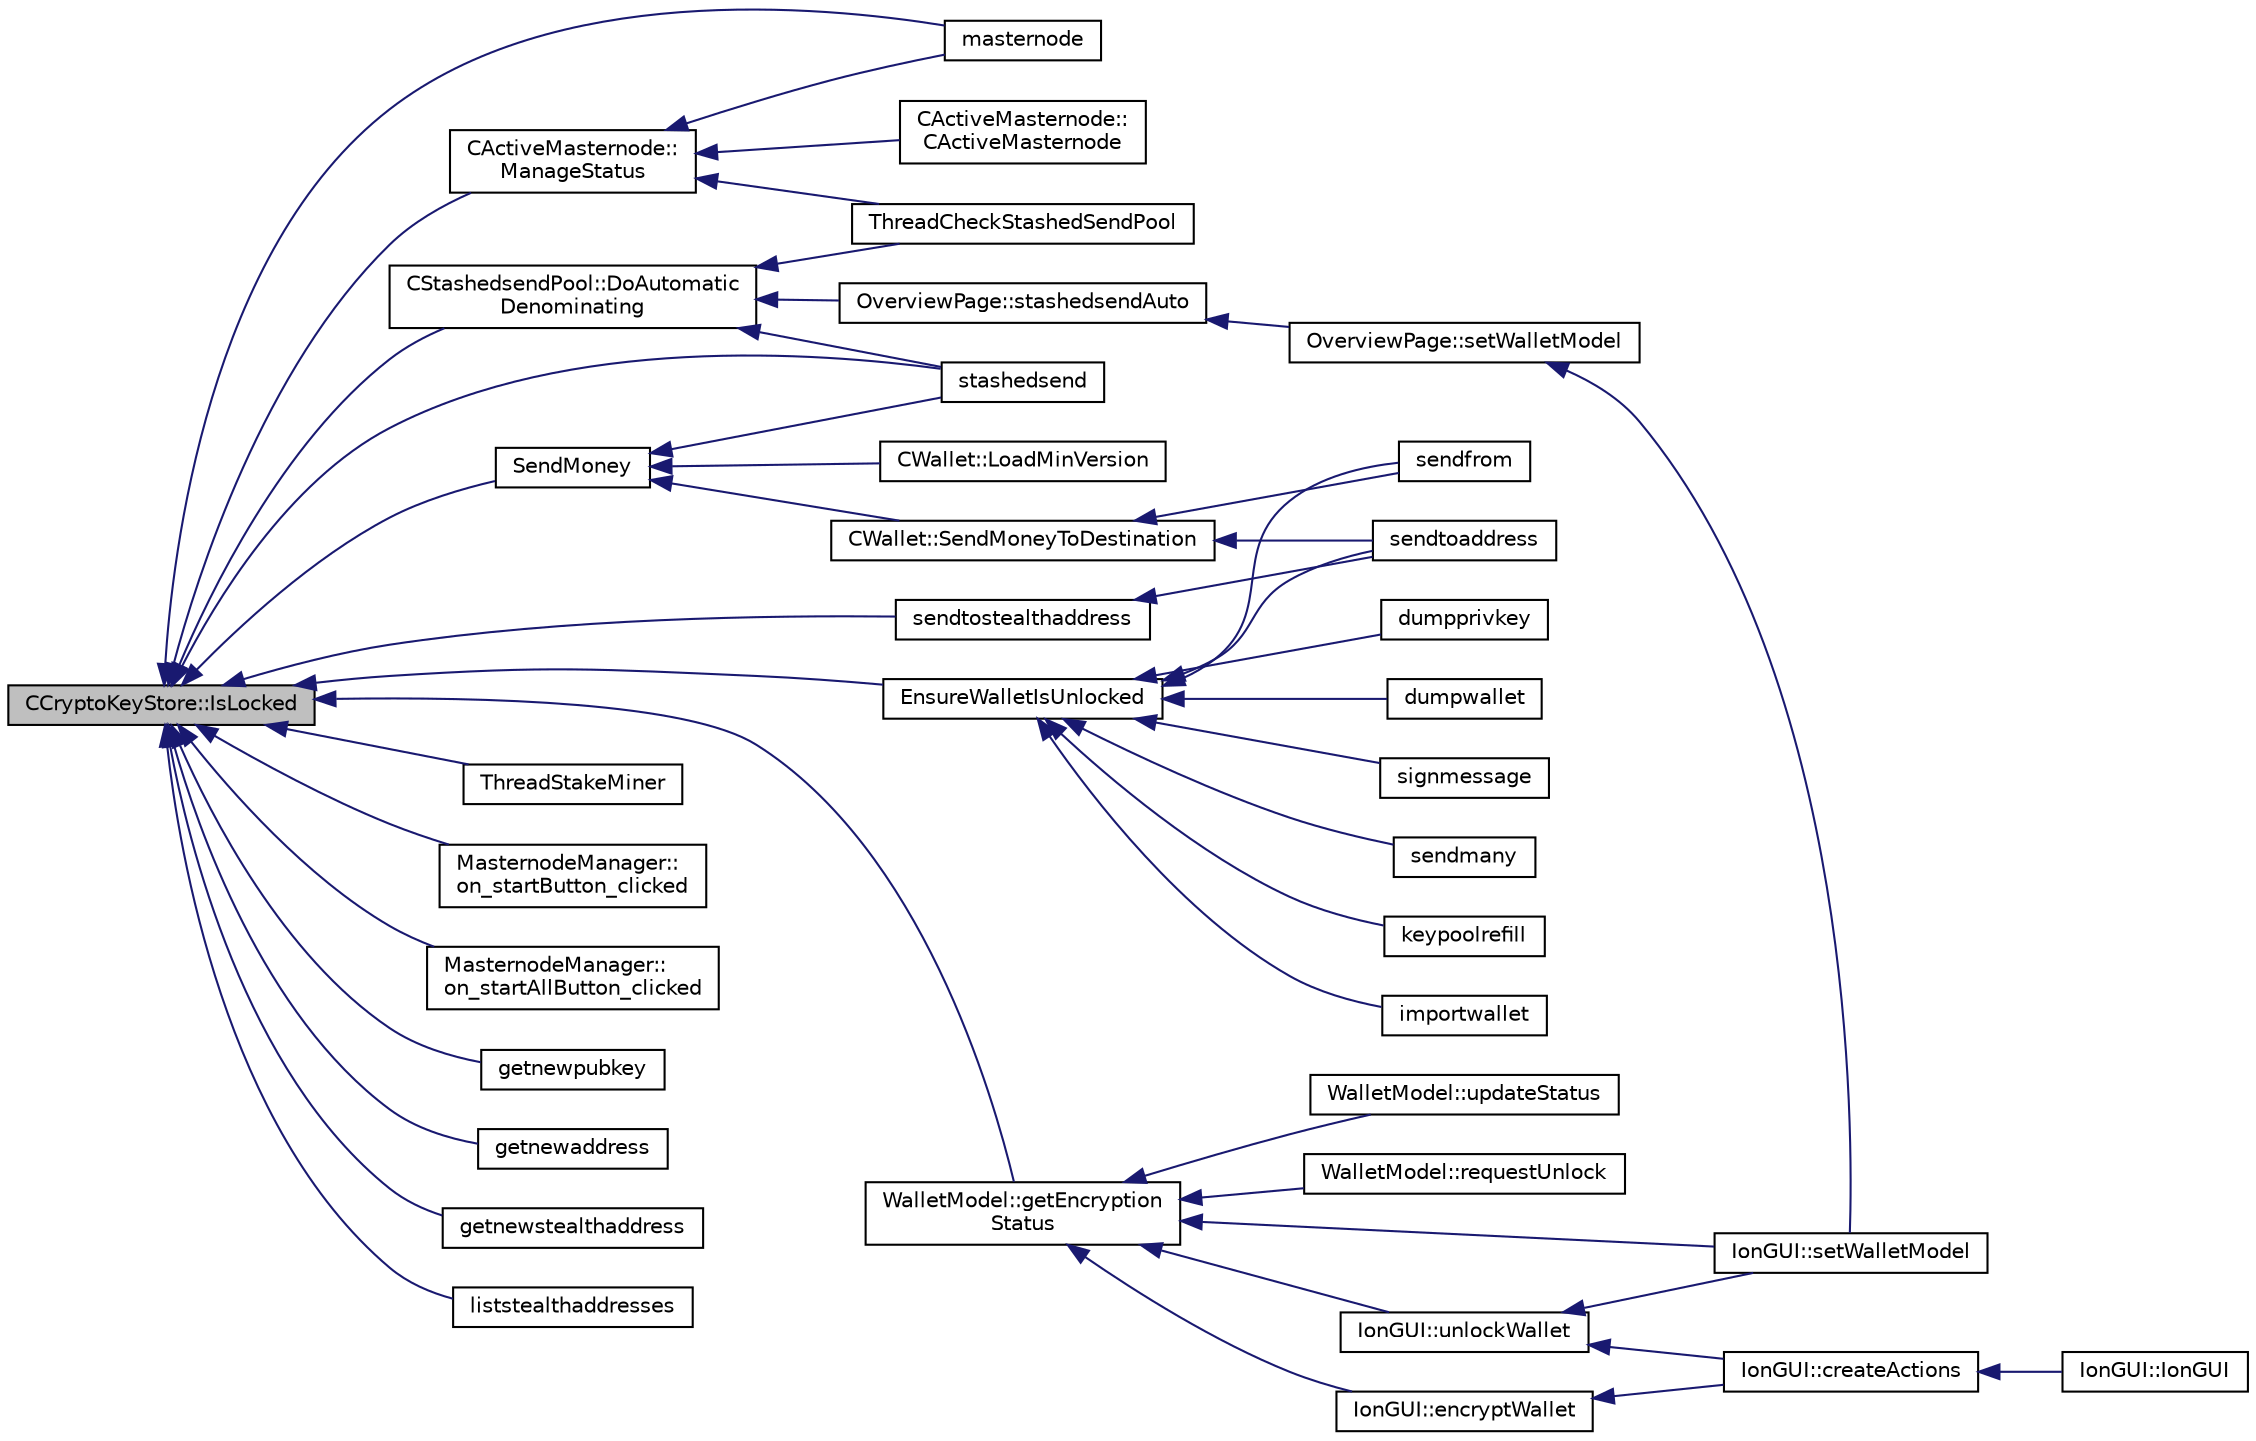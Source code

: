 digraph "CCryptoKeyStore::IsLocked"
{
  edge [fontname="Helvetica",fontsize="10",labelfontname="Helvetica",labelfontsize="10"];
  node [fontname="Helvetica",fontsize="10",shape=record];
  rankdir="LR";
  Node139 [label="CCryptoKeyStore::IsLocked",height=0.2,width=0.4,color="black", fillcolor="grey75", style="filled", fontcolor="black"];
  Node139 -> Node140 [dir="back",color="midnightblue",fontsize="10",style="solid",fontname="Helvetica"];
  Node140 [label="CActiveMasternode::\lManageStatus",height=0.2,width=0.4,color="black", fillcolor="white", style="filled",URL="$d9/d29/class_c_active_masternode.html#a8004b3b2100da7dcfedbd1e959633e51"];
  Node140 -> Node141 [dir="back",color="midnightblue",fontsize="10",style="solid",fontname="Helvetica"];
  Node141 [label="CActiveMasternode::\lCActiveMasternode",height=0.2,width=0.4,color="black", fillcolor="white", style="filled",URL="$d9/d29/class_c_active_masternode.html#a7ffb946d1b2aad0054d3b3efce8c0543"];
  Node140 -> Node142 [dir="back",color="midnightblue",fontsize="10",style="solid",fontname="Helvetica"];
  Node142 [label="masternode",height=0.2,width=0.4,color="black", fillcolor="white", style="filled",URL="$d5/d6b/rpcstashedsend_8cpp.html#a30609e443aeb47c29ed0878d16b1b5e1"];
  Node140 -> Node143 [dir="back",color="midnightblue",fontsize="10",style="solid",fontname="Helvetica"];
  Node143 [label="ThreadCheckStashedSendPool",height=0.2,width=0.4,color="black", fillcolor="white", style="filled",URL="$d9/dbc/stashedsend_8h.html#ab583ddc86effded8432ea5387f77d883"];
  Node139 -> Node144 [dir="back",color="midnightblue",fontsize="10",style="solid",fontname="Helvetica"];
  Node144 [label="ThreadStakeMiner",height=0.2,width=0.4,color="black", fillcolor="white", style="filled",URL="$d6/de3/miner_8cpp.html#a31faece5ef0e403969b3d3debd79b352"];
  Node139 -> Node145 [dir="back",color="midnightblue",fontsize="10",style="solid",fontname="Helvetica"];
  Node145 [label="MasternodeManager::\lon_startButton_clicked",height=0.2,width=0.4,color="black", fillcolor="white", style="filled",URL="$d9/d70/class_masternode_manager.html#a83f5cf149fdaf6d7fce1a3378611c3f9"];
  Node139 -> Node146 [dir="back",color="midnightblue",fontsize="10",style="solid",fontname="Helvetica"];
  Node146 [label="MasternodeManager::\lon_startAllButton_clicked",height=0.2,width=0.4,color="black", fillcolor="white", style="filled",URL="$d9/d70/class_masternode_manager.html#aad77095fab625d3a02afa52696f64e2f"];
  Node139 -> Node147 [dir="back",color="midnightblue",fontsize="10",style="solid",fontname="Helvetica"];
  Node147 [label="WalletModel::getEncryption\lStatus",height=0.2,width=0.4,color="black", fillcolor="white", style="filled",URL="$d4/d27/class_wallet_model.html#aa89632d2019414f2ab85674cd4d01398"];
  Node147 -> Node148 [dir="back",color="midnightblue",fontsize="10",style="solid",fontname="Helvetica"];
  Node148 [label="IonGUI::setWalletModel",height=0.2,width=0.4,color="black", fillcolor="white", style="filled",URL="$dc/d0b/class_ion_g_u_i.html#a37f87db65498b036d387c705a749c45d",tooltip="Set the wallet model. "];
  Node147 -> Node149 [dir="back",color="midnightblue",fontsize="10",style="solid",fontname="Helvetica"];
  Node149 [label="IonGUI::encryptWallet",height=0.2,width=0.4,color="black", fillcolor="white", style="filled",URL="$dc/d0b/class_ion_g_u_i.html#aba2c7fde3006b9ac0e5e4247c7a74515",tooltip="Encrypt the wallet. "];
  Node149 -> Node150 [dir="back",color="midnightblue",fontsize="10",style="solid",fontname="Helvetica"];
  Node150 [label="IonGUI::createActions",height=0.2,width=0.4,color="black", fillcolor="white", style="filled",URL="$dc/d0b/class_ion_g_u_i.html#a5a5e1c2fbc2fec3d925d654c61a8b252",tooltip="Create the main UI actions. "];
  Node150 -> Node151 [dir="back",color="midnightblue",fontsize="10",style="solid",fontname="Helvetica"];
  Node151 [label="IonGUI::IonGUI",height=0.2,width=0.4,color="black", fillcolor="white", style="filled",URL="$dc/d0b/class_ion_g_u_i.html#ad0e22e4901b039bcc987ef0328c8c5d4"];
  Node147 -> Node152 [dir="back",color="midnightblue",fontsize="10",style="solid",fontname="Helvetica"];
  Node152 [label="IonGUI::unlockWallet",height=0.2,width=0.4,color="black", fillcolor="white", style="filled",URL="$dc/d0b/class_ion_g_u_i.html#a89d89883fff15f835ff2b7a550a10ac2",tooltip="Ask for passphrase to unlock wallet temporarily. "];
  Node152 -> Node150 [dir="back",color="midnightblue",fontsize="10",style="solid",fontname="Helvetica"];
  Node152 -> Node148 [dir="back",color="midnightblue",fontsize="10",style="solid",fontname="Helvetica"];
  Node147 -> Node153 [dir="back",color="midnightblue",fontsize="10",style="solid",fontname="Helvetica"];
  Node153 [label="WalletModel::updateStatus",height=0.2,width=0.4,color="black", fillcolor="white", style="filled",URL="$d4/d27/class_wallet_model.html#a89180a13e5b0c2ca7732164b9dec3806"];
  Node147 -> Node154 [dir="back",color="midnightblue",fontsize="10",style="solid",fontname="Helvetica"];
  Node154 [label="WalletModel::requestUnlock",height=0.2,width=0.4,color="black", fillcolor="white", style="filled",URL="$d4/d27/class_wallet_model.html#ae98eaede9493625ce778a0a873b3d124"];
  Node139 -> Node155 [dir="back",color="midnightblue",fontsize="10",style="solid",fontname="Helvetica"];
  Node155 [label="SendMoney",height=0.2,width=0.4,color="black", fillcolor="white", style="filled",URL="$d5/d6b/rpcstashedsend_8cpp.html#a49669702f73a24c1d1dc5a08d7c0785f"];
  Node155 -> Node156 [dir="back",color="midnightblue",fontsize="10",style="solid",fontname="Helvetica"];
  Node156 [label="stashedsend",height=0.2,width=0.4,color="black", fillcolor="white", style="filled",URL="$d5/d6b/rpcstashedsend_8cpp.html#a5a7cb1ad55aeaa8bcbb5172e9153a75a"];
  Node155 -> Node157 [dir="back",color="midnightblue",fontsize="10",style="solid",fontname="Helvetica"];
  Node157 [label="CWallet::SendMoneyToDestination",height=0.2,width=0.4,color="black", fillcolor="white", style="filled",URL="$d2/de5/class_c_wallet.html#aad5d55fc472f6b9ccbec5af0a7246d60"];
  Node157 -> Node158 [dir="back",color="midnightblue",fontsize="10",style="solid",fontname="Helvetica"];
  Node158 [label="sendtoaddress",height=0.2,width=0.4,color="black", fillcolor="white", style="filled",URL="$df/d1d/rpcwallet_8cpp.html#a134064858f9cfa4775a6ae34cac2b133"];
  Node157 -> Node159 [dir="back",color="midnightblue",fontsize="10",style="solid",fontname="Helvetica"];
  Node159 [label="sendfrom",height=0.2,width=0.4,color="black", fillcolor="white", style="filled",URL="$df/d1d/rpcwallet_8cpp.html#a845eaefd9ec7752b1145c183205524d0"];
  Node155 -> Node160 [dir="back",color="midnightblue",fontsize="10",style="solid",fontname="Helvetica"];
  Node160 [label="CWallet::LoadMinVersion",height=0.2,width=0.4,color="black", fillcolor="white", style="filled",URL="$d2/de5/class_c_wallet.html#a88317da8dab80135b8db73e945e15b60"];
  Node139 -> Node156 [dir="back",color="midnightblue",fontsize="10",style="solid",fontname="Helvetica"];
  Node139 -> Node142 [dir="back",color="midnightblue",fontsize="10",style="solid",fontname="Helvetica"];
  Node139 -> Node161 [dir="back",color="midnightblue",fontsize="10",style="solid",fontname="Helvetica"];
  Node161 [label="EnsureWalletIsUnlocked",height=0.2,width=0.4,color="black", fillcolor="white", style="filled",URL="$df/d1d/rpcwallet_8cpp.html#a8f837f6d506b9719cef93188db00fd3c"];
  Node161 -> Node162 [dir="back",color="midnightblue",fontsize="10",style="solid",fontname="Helvetica"];
  Node162 [label="importwallet",height=0.2,width=0.4,color="black", fillcolor="white", style="filled",URL="$dc/dbf/rpcdump_8cpp.html#a2566d5c9dd1938b74e70398cdb3ac5c1"];
  Node161 -> Node163 [dir="back",color="midnightblue",fontsize="10",style="solid",fontname="Helvetica"];
  Node163 [label="dumpprivkey",height=0.2,width=0.4,color="black", fillcolor="white", style="filled",URL="$dc/dbf/rpcdump_8cpp.html#a4010fb238298e15c540d3e5ecd60f858"];
  Node161 -> Node164 [dir="back",color="midnightblue",fontsize="10",style="solid",fontname="Helvetica"];
  Node164 [label="dumpwallet",height=0.2,width=0.4,color="black", fillcolor="white", style="filled",URL="$dc/dbf/rpcdump_8cpp.html#a831ddf746d4f2500ba6f6c07f63445cd"];
  Node161 -> Node158 [dir="back",color="midnightblue",fontsize="10",style="solid",fontname="Helvetica"];
  Node161 -> Node165 [dir="back",color="midnightblue",fontsize="10",style="solid",fontname="Helvetica"];
  Node165 [label="signmessage",height=0.2,width=0.4,color="black", fillcolor="white", style="filled",URL="$df/d1d/rpcwallet_8cpp.html#a315b42a2c859c4b50a54c1b05984928c"];
  Node161 -> Node159 [dir="back",color="midnightblue",fontsize="10",style="solid",fontname="Helvetica"];
  Node161 -> Node166 [dir="back",color="midnightblue",fontsize="10",style="solid",fontname="Helvetica"];
  Node166 [label="sendmany",height=0.2,width=0.4,color="black", fillcolor="white", style="filled",URL="$df/d1d/rpcwallet_8cpp.html#adeb5f23f20fb4e589dab23cadf75c92d"];
  Node161 -> Node167 [dir="back",color="midnightblue",fontsize="10",style="solid",fontname="Helvetica"];
  Node167 [label="keypoolrefill",height=0.2,width=0.4,color="black", fillcolor="white", style="filled",URL="$df/d1d/rpcwallet_8cpp.html#afe8615fcf2c8e5319166c2fa8c638e08"];
  Node139 -> Node168 [dir="back",color="midnightblue",fontsize="10",style="solid",fontname="Helvetica"];
  Node168 [label="getnewpubkey",height=0.2,width=0.4,color="black", fillcolor="white", style="filled",URL="$df/d1d/rpcwallet_8cpp.html#a3f3bb4d519074126a20dd609a6886a72"];
  Node139 -> Node169 [dir="back",color="midnightblue",fontsize="10",style="solid",fontname="Helvetica"];
  Node169 [label="getnewaddress",height=0.2,width=0.4,color="black", fillcolor="white", style="filled",URL="$df/d1d/rpcwallet_8cpp.html#aead824d845d670fbd8f187ebd4f9a535"];
  Node139 -> Node170 [dir="back",color="midnightblue",fontsize="10",style="solid",fontname="Helvetica"];
  Node170 [label="getnewstealthaddress",height=0.2,width=0.4,color="black", fillcolor="white", style="filled",URL="$df/d1d/rpcwallet_8cpp.html#a59139de50de79af3d3960ddbb5ee5340"];
  Node139 -> Node171 [dir="back",color="midnightblue",fontsize="10",style="solid",fontname="Helvetica"];
  Node171 [label="liststealthaddresses",height=0.2,width=0.4,color="black", fillcolor="white", style="filled",URL="$df/d1d/rpcwallet_8cpp.html#a122c17b0d58ddd7ba5a7471d0089c1b9"];
  Node139 -> Node172 [dir="back",color="midnightblue",fontsize="10",style="solid",fontname="Helvetica"];
  Node172 [label="sendtostealthaddress",height=0.2,width=0.4,color="black", fillcolor="white", style="filled",URL="$df/d1d/rpcwallet_8cpp.html#ad901105908c7eea072067a49643a906e"];
  Node172 -> Node158 [dir="back",color="midnightblue",fontsize="10",style="solid",fontname="Helvetica"];
  Node139 -> Node173 [dir="back",color="midnightblue",fontsize="10",style="solid",fontname="Helvetica"];
  Node173 [label="CStashedsendPool::DoAutomatic\lDenominating",height=0.2,width=0.4,color="black", fillcolor="white", style="filled",URL="$dd/d8a/class_c_stashedsend_pool.html#a21f19df4854af34c8f89187c768a524f",tooltip="Passively run Stashedsend in the background according to the configuration in settings (only for QT) ..."];
  Node173 -> Node174 [dir="back",color="midnightblue",fontsize="10",style="solid",fontname="Helvetica"];
  Node174 [label="OverviewPage::stashedsendAuto",height=0.2,width=0.4,color="black", fillcolor="white", style="filled",URL="$d1/d91/class_overview_page.html#abf60d7de5f283687a914b487dc44ca76"];
  Node174 -> Node175 [dir="back",color="midnightblue",fontsize="10",style="solid",fontname="Helvetica"];
  Node175 [label="OverviewPage::setWalletModel",height=0.2,width=0.4,color="black", fillcolor="white", style="filled",URL="$d1/d91/class_overview_page.html#a2ed52a3a87e9c74fee38fa873c9bc71f"];
  Node175 -> Node148 [dir="back",color="midnightblue",fontsize="10",style="solid",fontname="Helvetica"];
  Node173 -> Node156 [dir="back",color="midnightblue",fontsize="10",style="solid",fontname="Helvetica"];
  Node173 -> Node143 [dir="back",color="midnightblue",fontsize="10",style="solid",fontname="Helvetica"];
}
